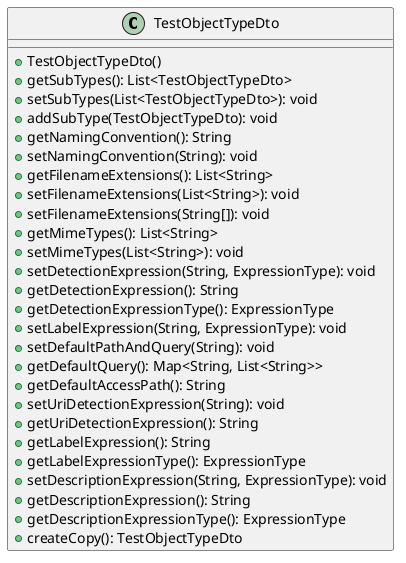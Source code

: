 @startuml

    class TestObjectTypeDto [[TestObjectTypeDto.html]] {
        +TestObjectTypeDto()
        +getSubTypes(): List<TestObjectTypeDto>
        +setSubTypes(List<TestObjectTypeDto>): void
        +addSubType(TestObjectTypeDto): void
        +getNamingConvention(): String
        +setNamingConvention(String): void
        +getFilenameExtensions(): List<String>
        +setFilenameExtensions(List<String>): void
        +setFilenameExtensions(String[]): void
        +getMimeTypes(): List<String>
        +setMimeTypes(List<String>): void
        +setDetectionExpression(String, ExpressionType): void
        +getDetectionExpression(): String
        +getDetectionExpressionType(): ExpressionType
        +setLabelExpression(String, ExpressionType): void
        +setDefaultPathAndQuery(String): void
        +getDefaultQuery(): Map<String, List<String>>
        +getDefaultAccessPath(): String
        +setUriDetectionExpression(String): void
        +getUriDetectionExpression(): String
        +getLabelExpression(): String
        +getLabelExpressionType(): ExpressionType
        +setDescriptionExpression(String, ExpressionType): void
        +getDescriptionExpression(): String
        +getDescriptionExpressionType(): ExpressionType
        +createCopy(): TestObjectTypeDto
    }

@enduml
